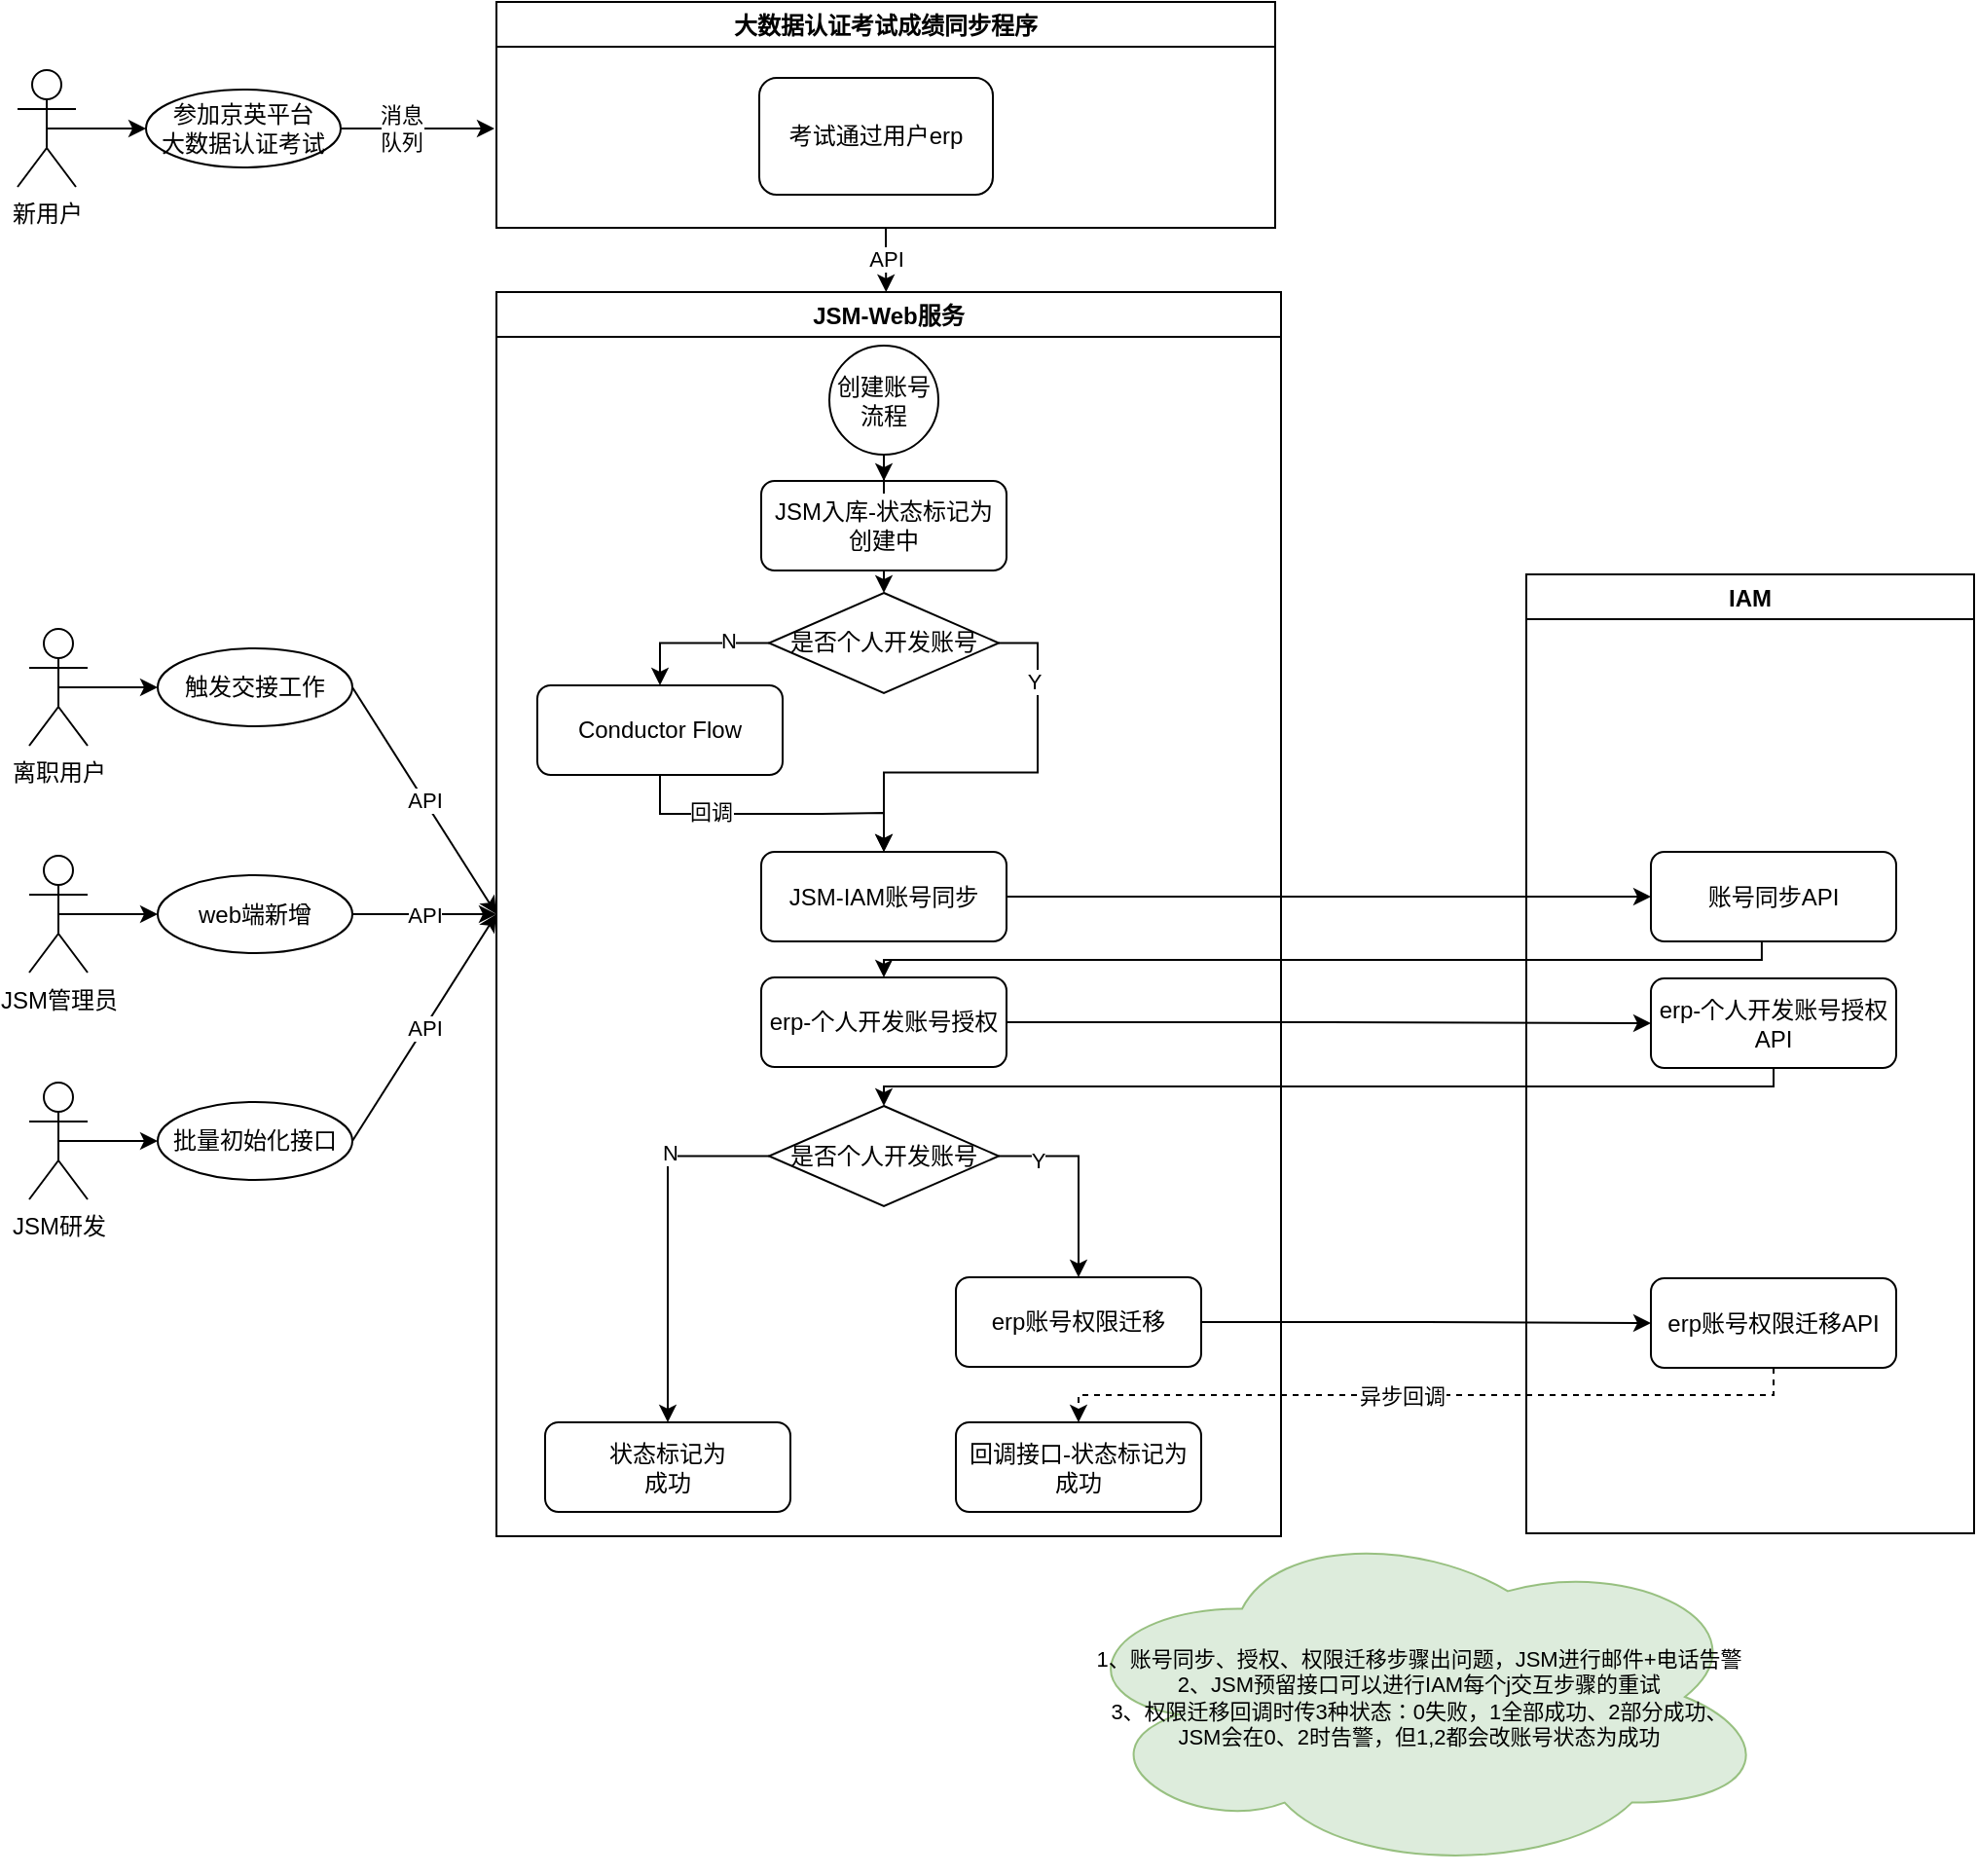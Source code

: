 <mxfile version="17.4.3" type="github">
  <diagram id="prtHgNgQTEPvFCAcTncT" name="Page-1">
    <mxGraphModel dx="1101" dy="647" grid="0" gridSize="10" guides="1" tooltips="1" connect="1" arrows="1" fold="1" page="1" pageScale="1" pageWidth="827" pageHeight="1169" background="none" math="0" shadow="0">
      <root>
        <mxCell id="0" />
        <mxCell id="1" parent="0" />
        <mxCell id="et6cZzT2-r2UlGmGOqfe-16" style="edgeStyle=orthogonalEdgeStyle;rounded=0;orthogonalLoop=1;jettySize=auto;html=1;exitX=0.5;exitY=0.5;exitDx=0;exitDy=0;exitPerimeter=0;entryX=0;entryY=0.5;entryDx=0;entryDy=0;" parent="1" source="et6cZzT2-r2UlGmGOqfe-1" target="et6cZzT2-r2UlGmGOqfe-11" edge="1">
          <mxGeometry relative="1" as="geometry" />
        </mxCell>
        <mxCell id="et6cZzT2-r2UlGmGOqfe-1" value="新用户" style="shape=umlActor;verticalLabelPosition=bottom;verticalAlign=top;html=1;" parent="1" vertex="1">
          <mxGeometry x="30" y="50" width="30" height="60" as="geometry" />
        </mxCell>
        <mxCell id="et6cZzT2-r2UlGmGOqfe-17" style="edgeStyle=orthogonalEdgeStyle;rounded=0;orthogonalLoop=1;jettySize=auto;html=1;exitX=0.5;exitY=0.5;exitDx=0;exitDy=0;exitPerimeter=0;" parent="1" source="et6cZzT2-r2UlGmGOqfe-5" target="et6cZzT2-r2UlGmGOqfe-12" edge="1">
          <mxGeometry relative="1" as="geometry" />
        </mxCell>
        <mxCell id="et6cZzT2-r2UlGmGOqfe-5" value="离职用户" style="shape=umlActor;verticalLabelPosition=bottom;verticalAlign=top;html=1;" parent="1" vertex="1">
          <mxGeometry x="36" y="337" width="30" height="60" as="geometry" />
        </mxCell>
        <mxCell id="et6cZzT2-r2UlGmGOqfe-18" style="edgeStyle=orthogonalEdgeStyle;rounded=0;orthogonalLoop=1;jettySize=auto;html=1;exitX=0.5;exitY=0.5;exitDx=0;exitDy=0;exitPerimeter=0;entryX=0;entryY=0.5;entryDx=0;entryDy=0;" parent="1" source="et6cZzT2-r2UlGmGOqfe-6" target="et6cZzT2-r2UlGmGOqfe-13" edge="1">
          <mxGeometry relative="1" as="geometry" />
        </mxCell>
        <mxCell id="et6cZzT2-r2UlGmGOqfe-6" value="JSM管理员" style="shape=umlActor;verticalLabelPosition=bottom;verticalAlign=top;html=1;" parent="1" vertex="1">
          <mxGeometry x="36" y="453.5" width="30" height="60" as="geometry" />
        </mxCell>
        <mxCell id="et6cZzT2-r2UlGmGOqfe-7" value="大数据认证考试成绩同步程序" style="swimlane;" parent="1" vertex="1">
          <mxGeometry x="276" y="15" width="400" height="116" as="geometry" />
        </mxCell>
        <mxCell id="et6cZzT2-r2UlGmGOqfe-23" value="考试通过用户erp" style="rounded=1;whiteSpace=wrap;html=1;" parent="et6cZzT2-r2UlGmGOqfe-7" vertex="1">
          <mxGeometry x="135" y="39" width="120" height="60" as="geometry" />
        </mxCell>
        <mxCell id="et6cZzT2-r2UlGmGOqfe-8" value="JSM-Web服务" style="swimlane;" parent="1" vertex="1">
          <mxGeometry x="276" y="164" width="403" height="639" as="geometry" />
        </mxCell>
        <mxCell id="et6cZzT2-r2UlGmGOqfe-54" value="JSM入库-状态标记为&lt;br&gt;创建中" style="rounded=1;whiteSpace=wrap;html=1;flipV=1;" parent="et6cZzT2-r2UlGmGOqfe-8" vertex="1">
          <mxGeometry x="136" y="97" width="126" height="46" as="geometry" />
        </mxCell>
        <mxCell id="et6cZzT2-r2UlGmGOqfe-55" value="JSM-IAM账号同步" style="rounded=1;whiteSpace=wrap;html=1;flipV=1;" parent="et6cZzT2-r2UlGmGOqfe-8" vertex="1">
          <mxGeometry x="136" y="287.5" width="126" height="46" as="geometry" />
        </mxCell>
        <mxCell id="et6cZzT2-r2UlGmGOqfe-56" value="erp-个人开发账号授权" style="rounded=1;whiteSpace=wrap;html=1;flipV=1;" parent="et6cZzT2-r2UlGmGOqfe-8" vertex="1">
          <mxGeometry x="136" y="352" width="126" height="46" as="geometry" />
        </mxCell>
        <mxCell id="et6cZzT2-r2UlGmGOqfe-57" value="erp账号权限迁移" style="rounded=1;whiteSpace=wrap;html=1;flipV=1;" parent="et6cZzT2-r2UlGmGOqfe-8" vertex="1">
          <mxGeometry x="236" y="506" width="126" height="46" as="geometry" />
        </mxCell>
        <mxCell id="et6cZzT2-r2UlGmGOqfe-61" value="" style="endArrow=classic;html=1;rounded=0;fontSize=11;fontColor=#FF3333;exitX=0.5;exitY=1;exitDx=0;exitDy=0;" parent="et6cZzT2-r2UlGmGOqfe-8" source="et6cZzT2-r2UlGmGOqfe-54" target="5mdztnsKgksjzjE1GrsO-14" edge="1">
          <mxGeometry width="50" height="50" relative="1" as="geometry">
            <mxPoint x="326" y="248.5" as="sourcePoint" />
            <mxPoint x="376" y="198.5" as="targetPoint" />
          </mxGeometry>
        </mxCell>
        <mxCell id="5mdztnsKgksjzjE1GrsO-1" value="回调接口-状态标记为&lt;br&gt;成功" style="rounded=1;whiteSpace=wrap;html=1;flipV=1;" vertex="1" parent="et6cZzT2-r2UlGmGOqfe-8">
          <mxGeometry x="236" y="580.5" width="126" height="46" as="geometry" />
        </mxCell>
        <mxCell id="5mdztnsKgksjzjE1GrsO-17" style="edgeStyle=orthogonalEdgeStyle;rounded=0;orthogonalLoop=1;jettySize=auto;html=1;exitX=0.5;exitY=1;exitDx=0;exitDy=0;" edge="1" parent="et6cZzT2-r2UlGmGOqfe-8" source="5mdztnsKgksjzjE1GrsO-7" target="et6cZzT2-r2UlGmGOqfe-54">
          <mxGeometry relative="1" as="geometry" />
        </mxCell>
        <mxCell id="5mdztnsKgksjzjE1GrsO-7" value="创建账号流程" style="ellipse;whiteSpace=wrap;html=1;aspect=fixed;" vertex="1" parent="et6cZzT2-r2UlGmGOqfe-8">
          <mxGeometry x="171" y="27.5" width="56" height="56" as="geometry" />
        </mxCell>
        <mxCell id="5mdztnsKgksjzjE1GrsO-20" style="edgeStyle=orthogonalEdgeStyle;rounded=0;orthogonalLoop=1;jettySize=auto;html=1;exitX=1;exitY=0.5;exitDx=0;exitDy=0;entryX=0.5;entryY=0;entryDx=0;entryDy=0;" edge="1" parent="et6cZzT2-r2UlGmGOqfe-8" source="5mdztnsKgksjzjE1GrsO-14" target="et6cZzT2-r2UlGmGOqfe-55">
          <mxGeometry relative="1" as="geometry">
            <mxPoint x="103" y="214.5" as="targetPoint" />
          </mxGeometry>
        </mxCell>
        <mxCell id="5mdztnsKgksjzjE1GrsO-23" value="Y" style="edgeLabel;html=1;align=center;verticalAlign=middle;resizable=0;points=[];" vertex="1" connectable="0" parent="5mdztnsKgksjzjE1GrsO-20">
          <mxGeometry x="-0.615" y="-2" relative="1" as="geometry">
            <mxPoint as="offset" />
          </mxGeometry>
        </mxCell>
        <mxCell id="5mdztnsKgksjzjE1GrsO-21" value="" style="edgeStyle=orthogonalEdgeStyle;rounded=0;orthogonalLoop=1;jettySize=auto;html=1;exitX=0;exitY=0.5;exitDx=0;exitDy=0;entryX=0.5;entryY=0;entryDx=0;entryDy=0;" edge="1" parent="et6cZzT2-r2UlGmGOqfe-8" source="5mdztnsKgksjzjE1GrsO-14" target="5mdztnsKgksjzjE1GrsO-19">
          <mxGeometry relative="1" as="geometry">
            <mxPoint x="85" y="134" as="sourcePoint" />
          </mxGeometry>
        </mxCell>
        <mxCell id="5mdztnsKgksjzjE1GrsO-24" value="N" style="edgeLabel;html=1;align=center;verticalAlign=middle;resizable=0;points=[];" vertex="1" connectable="0" parent="5mdztnsKgksjzjE1GrsO-21">
          <mxGeometry x="-0.456" y="-2" relative="1" as="geometry">
            <mxPoint as="offset" />
          </mxGeometry>
        </mxCell>
        <mxCell id="5mdztnsKgksjzjE1GrsO-14" value="是否个人开发账号" style="rhombus;whiteSpace=wrap;html=1;" vertex="1" parent="et6cZzT2-r2UlGmGOqfe-8">
          <mxGeometry x="140" y="154.5" width="118" height="51.5" as="geometry" />
        </mxCell>
        <mxCell id="5mdztnsKgksjzjE1GrsO-25" style="edgeStyle=orthogonalEdgeStyle;rounded=0;orthogonalLoop=1;jettySize=auto;html=1;exitX=0.5;exitY=1;exitDx=0;exitDy=0;entryX=0.5;entryY=0;entryDx=0;entryDy=0;" edge="1" parent="et6cZzT2-r2UlGmGOqfe-8" source="5mdztnsKgksjzjE1GrsO-19" target="et6cZzT2-r2UlGmGOqfe-55">
          <mxGeometry relative="1" as="geometry">
            <mxPoint x="86" y="285" as="targetPoint" />
          </mxGeometry>
        </mxCell>
        <mxCell id="5mdztnsKgksjzjE1GrsO-26" value="回调" style="edgeLabel;html=1;align=center;verticalAlign=middle;resizable=0;points=[];" vertex="1" connectable="0" parent="5mdztnsKgksjzjE1GrsO-25">
          <mxGeometry x="-0.414" y="1" relative="1" as="geometry">
            <mxPoint as="offset" />
          </mxGeometry>
        </mxCell>
        <mxCell id="5mdztnsKgksjzjE1GrsO-19" value="Conductor Flow" style="rounded=1;whiteSpace=wrap;html=1;flipV=1;" vertex="1" parent="et6cZzT2-r2UlGmGOqfe-8">
          <mxGeometry x="21" y="202" width="126" height="46" as="geometry" />
        </mxCell>
        <mxCell id="5mdztnsKgksjzjE1GrsO-27" value="是否个人开发账号" style="rhombus;whiteSpace=wrap;html=1;" vertex="1" parent="et6cZzT2-r2UlGmGOqfe-8">
          <mxGeometry x="140" y="418" width="118" height="51.5" as="geometry" />
        </mxCell>
        <mxCell id="5mdztnsKgksjzjE1GrsO-28" style="edgeStyle=orthogonalEdgeStyle;rounded=0;orthogonalLoop=1;jettySize=auto;html=1;exitX=1;exitY=0.5;exitDx=0;exitDy=0;entryX=0.5;entryY=0;entryDx=0;entryDy=0;" edge="1" parent="et6cZzT2-r2UlGmGOqfe-8" source="5mdztnsKgksjzjE1GrsO-27" target="et6cZzT2-r2UlGmGOqfe-57">
          <mxGeometry relative="1" as="geometry">
            <mxPoint x="375" y="376" as="sourcePoint" />
            <mxPoint x="316" y="483.25" as="targetPoint" />
          </mxGeometry>
        </mxCell>
        <mxCell id="5mdztnsKgksjzjE1GrsO-29" value="Y" style="edgeLabel;html=1;align=center;verticalAlign=middle;resizable=0;points=[];" vertex="1" connectable="0" parent="5mdztnsKgksjzjE1GrsO-28">
          <mxGeometry x="-0.615" y="-2" relative="1" as="geometry">
            <mxPoint as="offset" />
          </mxGeometry>
        </mxCell>
        <mxCell id="5mdztnsKgksjzjE1GrsO-30" value="状态标记为&lt;br&gt;成功" style="rounded=1;whiteSpace=wrap;html=1;flipV=1;" vertex="1" parent="et6cZzT2-r2UlGmGOqfe-8">
          <mxGeometry x="25" y="580.5" width="126" height="46" as="geometry" />
        </mxCell>
        <mxCell id="5mdztnsKgksjzjE1GrsO-31" value="" style="edgeStyle=orthogonalEdgeStyle;rounded=0;orthogonalLoop=1;jettySize=auto;html=1;exitX=0;exitY=0.5;exitDx=0;exitDy=0;entryX=0.5;entryY=0;entryDx=0;entryDy=0;" edge="1" parent="et6cZzT2-r2UlGmGOqfe-8" source="5mdztnsKgksjzjE1GrsO-27" target="5mdztnsKgksjzjE1GrsO-30">
          <mxGeometry relative="1" as="geometry">
            <mxPoint x="150" y="190.25" as="sourcePoint" />
            <mxPoint x="94" y="212" as="targetPoint" />
          </mxGeometry>
        </mxCell>
        <mxCell id="5mdztnsKgksjzjE1GrsO-32" value="N" style="edgeLabel;html=1;align=center;verticalAlign=middle;resizable=0;points=[];" vertex="1" connectable="0" parent="5mdztnsKgksjzjE1GrsO-31">
          <mxGeometry x="-0.456" y="-2" relative="1" as="geometry">
            <mxPoint as="offset" />
          </mxGeometry>
        </mxCell>
        <mxCell id="et6cZzT2-r2UlGmGOqfe-10" value="IAM" style="swimlane;" parent="1" vertex="1">
          <mxGeometry x="805" y="309" width="230" height="492.5" as="geometry">
            <mxRectangle x="805" y="309" width="49" height="23" as="alternateBounds" />
          </mxGeometry>
        </mxCell>
        <mxCell id="et6cZzT2-r2UlGmGOqfe-42" value="账号同步API" style="rounded=1;whiteSpace=wrap;html=1;" parent="et6cZzT2-r2UlGmGOqfe-10" vertex="1">
          <mxGeometry x="64" y="142.5" width="126" height="46" as="geometry" />
        </mxCell>
        <mxCell id="et6cZzT2-r2UlGmGOqfe-43" value="erp-个人开发账号授权API" style="rounded=1;whiteSpace=wrap;html=1;" parent="et6cZzT2-r2UlGmGOqfe-10" vertex="1">
          <mxGeometry x="64" y="207.5" width="126" height="46" as="geometry" />
        </mxCell>
        <mxCell id="et6cZzT2-r2UlGmGOqfe-44" value="erp账号权限迁移API" style="rounded=1;whiteSpace=wrap;html=1;" parent="et6cZzT2-r2UlGmGOqfe-10" vertex="1">
          <mxGeometry x="64" y="361.5" width="126" height="46" as="geometry" />
        </mxCell>
        <mxCell id="et6cZzT2-r2UlGmGOqfe-32" style="edgeStyle=orthogonalEdgeStyle;rounded=0;orthogonalLoop=1;jettySize=auto;html=1;exitX=1;exitY=0.5;exitDx=0;exitDy=0;" parent="1" source="et6cZzT2-r2UlGmGOqfe-11" edge="1">
          <mxGeometry relative="1" as="geometry">
            <mxPoint x="275" y="80" as="targetPoint" />
          </mxGeometry>
        </mxCell>
        <mxCell id="et6cZzT2-r2UlGmGOqfe-33" value="消息&lt;br&gt;队列" style="edgeLabel;html=1;align=center;verticalAlign=middle;resizable=0;points=[];" parent="et6cZzT2-r2UlGmGOqfe-32" vertex="1" connectable="0">
          <mxGeometry x="-0.217" relative="1" as="geometry">
            <mxPoint as="offset" />
          </mxGeometry>
        </mxCell>
        <mxCell id="et6cZzT2-r2UlGmGOqfe-11" value="参加京英平台&lt;br&gt;大数据认证考试" style="ellipse;whiteSpace=wrap;html=1;align=center;" parent="1" vertex="1">
          <mxGeometry x="96" y="60" width="100" height="40" as="geometry" />
        </mxCell>
        <mxCell id="et6cZzT2-r2UlGmGOqfe-12" value="触发交接工作" style="ellipse;whiteSpace=wrap;html=1;align=center;" parent="1" vertex="1">
          <mxGeometry x="102" y="347" width="100" height="40" as="geometry" />
        </mxCell>
        <mxCell id="et6cZzT2-r2UlGmGOqfe-13" value="web端新增" style="ellipse;whiteSpace=wrap;html=1;align=center;" parent="1" vertex="1">
          <mxGeometry x="102" y="463.5" width="100" height="40" as="geometry" />
        </mxCell>
        <mxCell id="et6cZzT2-r2UlGmGOqfe-19" style="edgeStyle=orthogonalEdgeStyle;rounded=0;orthogonalLoop=1;jettySize=auto;html=1;exitX=0.5;exitY=0.5;exitDx=0;exitDy=0;exitPerimeter=0;" parent="1" source="et6cZzT2-r2UlGmGOqfe-14" target="et6cZzT2-r2UlGmGOqfe-15" edge="1">
          <mxGeometry relative="1" as="geometry" />
        </mxCell>
        <mxCell id="et6cZzT2-r2UlGmGOqfe-14" value="JSM研发" style="shape=umlActor;verticalLabelPosition=bottom;verticalAlign=top;html=1;" parent="1" vertex="1">
          <mxGeometry x="36" y="570" width="30" height="60" as="geometry" />
        </mxCell>
        <mxCell id="et6cZzT2-r2UlGmGOqfe-15" value="批量初始化接口" style="ellipse;whiteSpace=wrap;html=1;align=center;" parent="1" vertex="1">
          <mxGeometry x="102" y="580" width="100" height="40" as="geometry" />
        </mxCell>
        <mxCell id="et6cZzT2-r2UlGmGOqfe-35" value="API" style="endArrow=classic;html=1;rounded=0;entryX=0;entryY=0.5;entryDx=0;entryDy=0;exitX=1;exitY=0.5;exitDx=0;exitDy=0;" parent="1" source="et6cZzT2-r2UlGmGOqfe-12" target="et6cZzT2-r2UlGmGOqfe-8" edge="1">
          <mxGeometry width="50" height="50" relative="1" as="geometry">
            <mxPoint x="525" y="233" as="sourcePoint" />
            <mxPoint x="575" y="183" as="targetPoint" />
          </mxGeometry>
        </mxCell>
        <mxCell id="et6cZzT2-r2UlGmGOqfe-38" value="API" style="endArrow=classic;html=1;rounded=0;entryX=0;entryY=0.5;entryDx=0;entryDy=0;" parent="1" source="et6cZzT2-r2UlGmGOqfe-13" target="et6cZzT2-r2UlGmGOqfe-8" edge="1">
          <mxGeometry width="50" height="50" relative="1" as="geometry">
            <mxPoint x="206" y="209" as="sourcePoint" />
            <mxPoint x="284" y="316.5" as="targetPoint" />
          </mxGeometry>
        </mxCell>
        <mxCell id="et6cZzT2-r2UlGmGOqfe-39" value="API" style="endArrow=classic;html=1;rounded=0;entryX=0;entryY=0.5;entryDx=0;entryDy=0;exitX=1;exitY=0.5;exitDx=0;exitDy=0;" parent="1" source="et6cZzT2-r2UlGmGOqfe-15" target="et6cZzT2-r2UlGmGOqfe-8" edge="1">
          <mxGeometry width="50" height="50" relative="1" as="geometry">
            <mxPoint x="216" y="219" as="sourcePoint" />
            <mxPoint x="294" y="326.5" as="targetPoint" />
          </mxGeometry>
        </mxCell>
        <mxCell id="et6cZzT2-r2UlGmGOqfe-40" value="API" style="endArrow=classic;html=1;rounded=0;exitX=0.5;exitY=1;exitDx=0;exitDy=0;" parent="1" source="et6cZzT2-r2UlGmGOqfe-7" target="et6cZzT2-r2UlGmGOqfe-8" edge="1">
          <mxGeometry width="50" height="50" relative="1" as="geometry">
            <mxPoint x="206" y="209" as="sourcePoint" />
            <mxPoint x="286" y="324" as="targetPoint" />
          </mxGeometry>
        </mxCell>
        <mxCell id="et6cZzT2-r2UlGmGOqfe-69" value="1、账号同步、授权、权限迁移步骤出问题，JSM进行邮件+电话告警&lt;br&gt;2、JSM预留接口可以进行IAM每个j交互步骤的重试&lt;br&gt;3、权限迁移回调时传3种状态：0失败，1全部成功、2部分成功、&lt;br&gt;JSM会在0、2时告警，但1,2都会改账号状态为成功" style="ellipse;shape=cloud;whiteSpace=wrap;html=1;fontSize=11;fillColor=#d5e8d4;strokeColor=#82b366;opacity=80;" parent="1" vertex="1">
          <mxGeometry x="568" y="795" width="364" height="181" as="geometry" />
        </mxCell>
        <mxCell id="5mdztnsKgksjzjE1GrsO-8" style="edgeStyle=elbowEdgeStyle;rounded=0;orthogonalLoop=1;jettySize=auto;html=1;elbow=vertical;entryX=0.5;entryY=0;entryDx=0;entryDy=0;exitX=0.452;exitY=1.011;exitDx=0;exitDy=0;exitPerimeter=0;" edge="1" parent="1" source="et6cZzT2-r2UlGmGOqfe-42" target="et6cZzT2-r2UlGmGOqfe-56">
          <mxGeometry relative="1" as="geometry">
            <mxPoint x="937" y="497" as="sourcePoint" />
            <mxPoint x="478" y="513" as="targetPoint" />
          </mxGeometry>
        </mxCell>
        <mxCell id="5mdztnsKgksjzjE1GrsO-9" style="edgeStyle=orthogonalEdgeStyle;rounded=0;orthogonalLoop=1;jettySize=auto;html=1;exitX=1;exitY=0.5;exitDx=0;exitDy=0;entryX=0;entryY=0.5;entryDx=0;entryDy=0;" edge="1" parent="1" source="et6cZzT2-r2UlGmGOqfe-55" target="et6cZzT2-r2UlGmGOqfe-42">
          <mxGeometry relative="1" as="geometry" />
        </mxCell>
        <mxCell id="5mdztnsKgksjzjE1GrsO-10" style="edgeStyle=orthogonalEdgeStyle;rounded=0;orthogonalLoop=1;jettySize=auto;html=1;exitX=1;exitY=0.5;exitDx=0;exitDy=0;entryX=0;entryY=0.5;entryDx=0;entryDy=0;" edge="1" parent="1" source="et6cZzT2-r2UlGmGOqfe-56" target="et6cZzT2-r2UlGmGOqfe-43">
          <mxGeometry relative="1" as="geometry" />
        </mxCell>
        <mxCell id="5mdztnsKgksjzjE1GrsO-11" style="edgeStyle=elbowEdgeStyle;rounded=0;orthogonalLoop=1;jettySize=auto;html=1;entryX=0.5;entryY=0;entryDx=0;entryDy=0;elbow=vertical;" edge="1" parent="1" target="5mdztnsKgksjzjE1GrsO-27">
          <mxGeometry relative="1" as="geometry">
            <mxPoint x="932" y="562" as="sourcePoint" />
          </mxGeometry>
        </mxCell>
        <mxCell id="5mdztnsKgksjzjE1GrsO-12" style="edgeStyle=orthogonalEdgeStyle;rounded=0;orthogonalLoop=1;jettySize=auto;html=1;exitX=1;exitY=0.5;exitDx=0;exitDy=0;entryX=0;entryY=0.5;entryDx=0;entryDy=0;" edge="1" parent="1" source="et6cZzT2-r2UlGmGOqfe-57" target="et6cZzT2-r2UlGmGOqfe-44">
          <mxGeometry relative="1" as="geometry" />
        </mxCell>
        <mxCell id="5mdztnsKgksjzjE1GrsO-13" style="edgeStyle=elbowEdgeStyle;rounded=0;orthogonalLoop=1;jettySize=auto;html=1;exitX=0.5;exitY=1;exitDx=0;exitDy=0;entryX=0.5;entryY=0;entryDx=0;entryDy=0;elbow=vertical;dashed=1;" edge="1" parent="1" source="et6cZzT2-r2UlGmGOqfe-44" target="5mdztnsKgksjzjE1GrsO-1">
          <mxGeometry relative="1" as="geometry" />
        </mxCell>
        <mxCell id="5mdztnsKgksjzjE1GrsO-33" value="异步回调" style="edgeLabel;html=1;align=center;verticalAlign=middle;resizable=0;points=[];" vertex="1" connectable="0" parent="5mdztnsKgksjzjE1GrsO-13">
          <mxGeometry x="0.068" relative="1" as="geometry">
            <mxPoint as="offset" />
          </mxGeometry>
        </mxCell>
      </root>
    </mxGraphModel>
  </diagram>
</mxfile>
